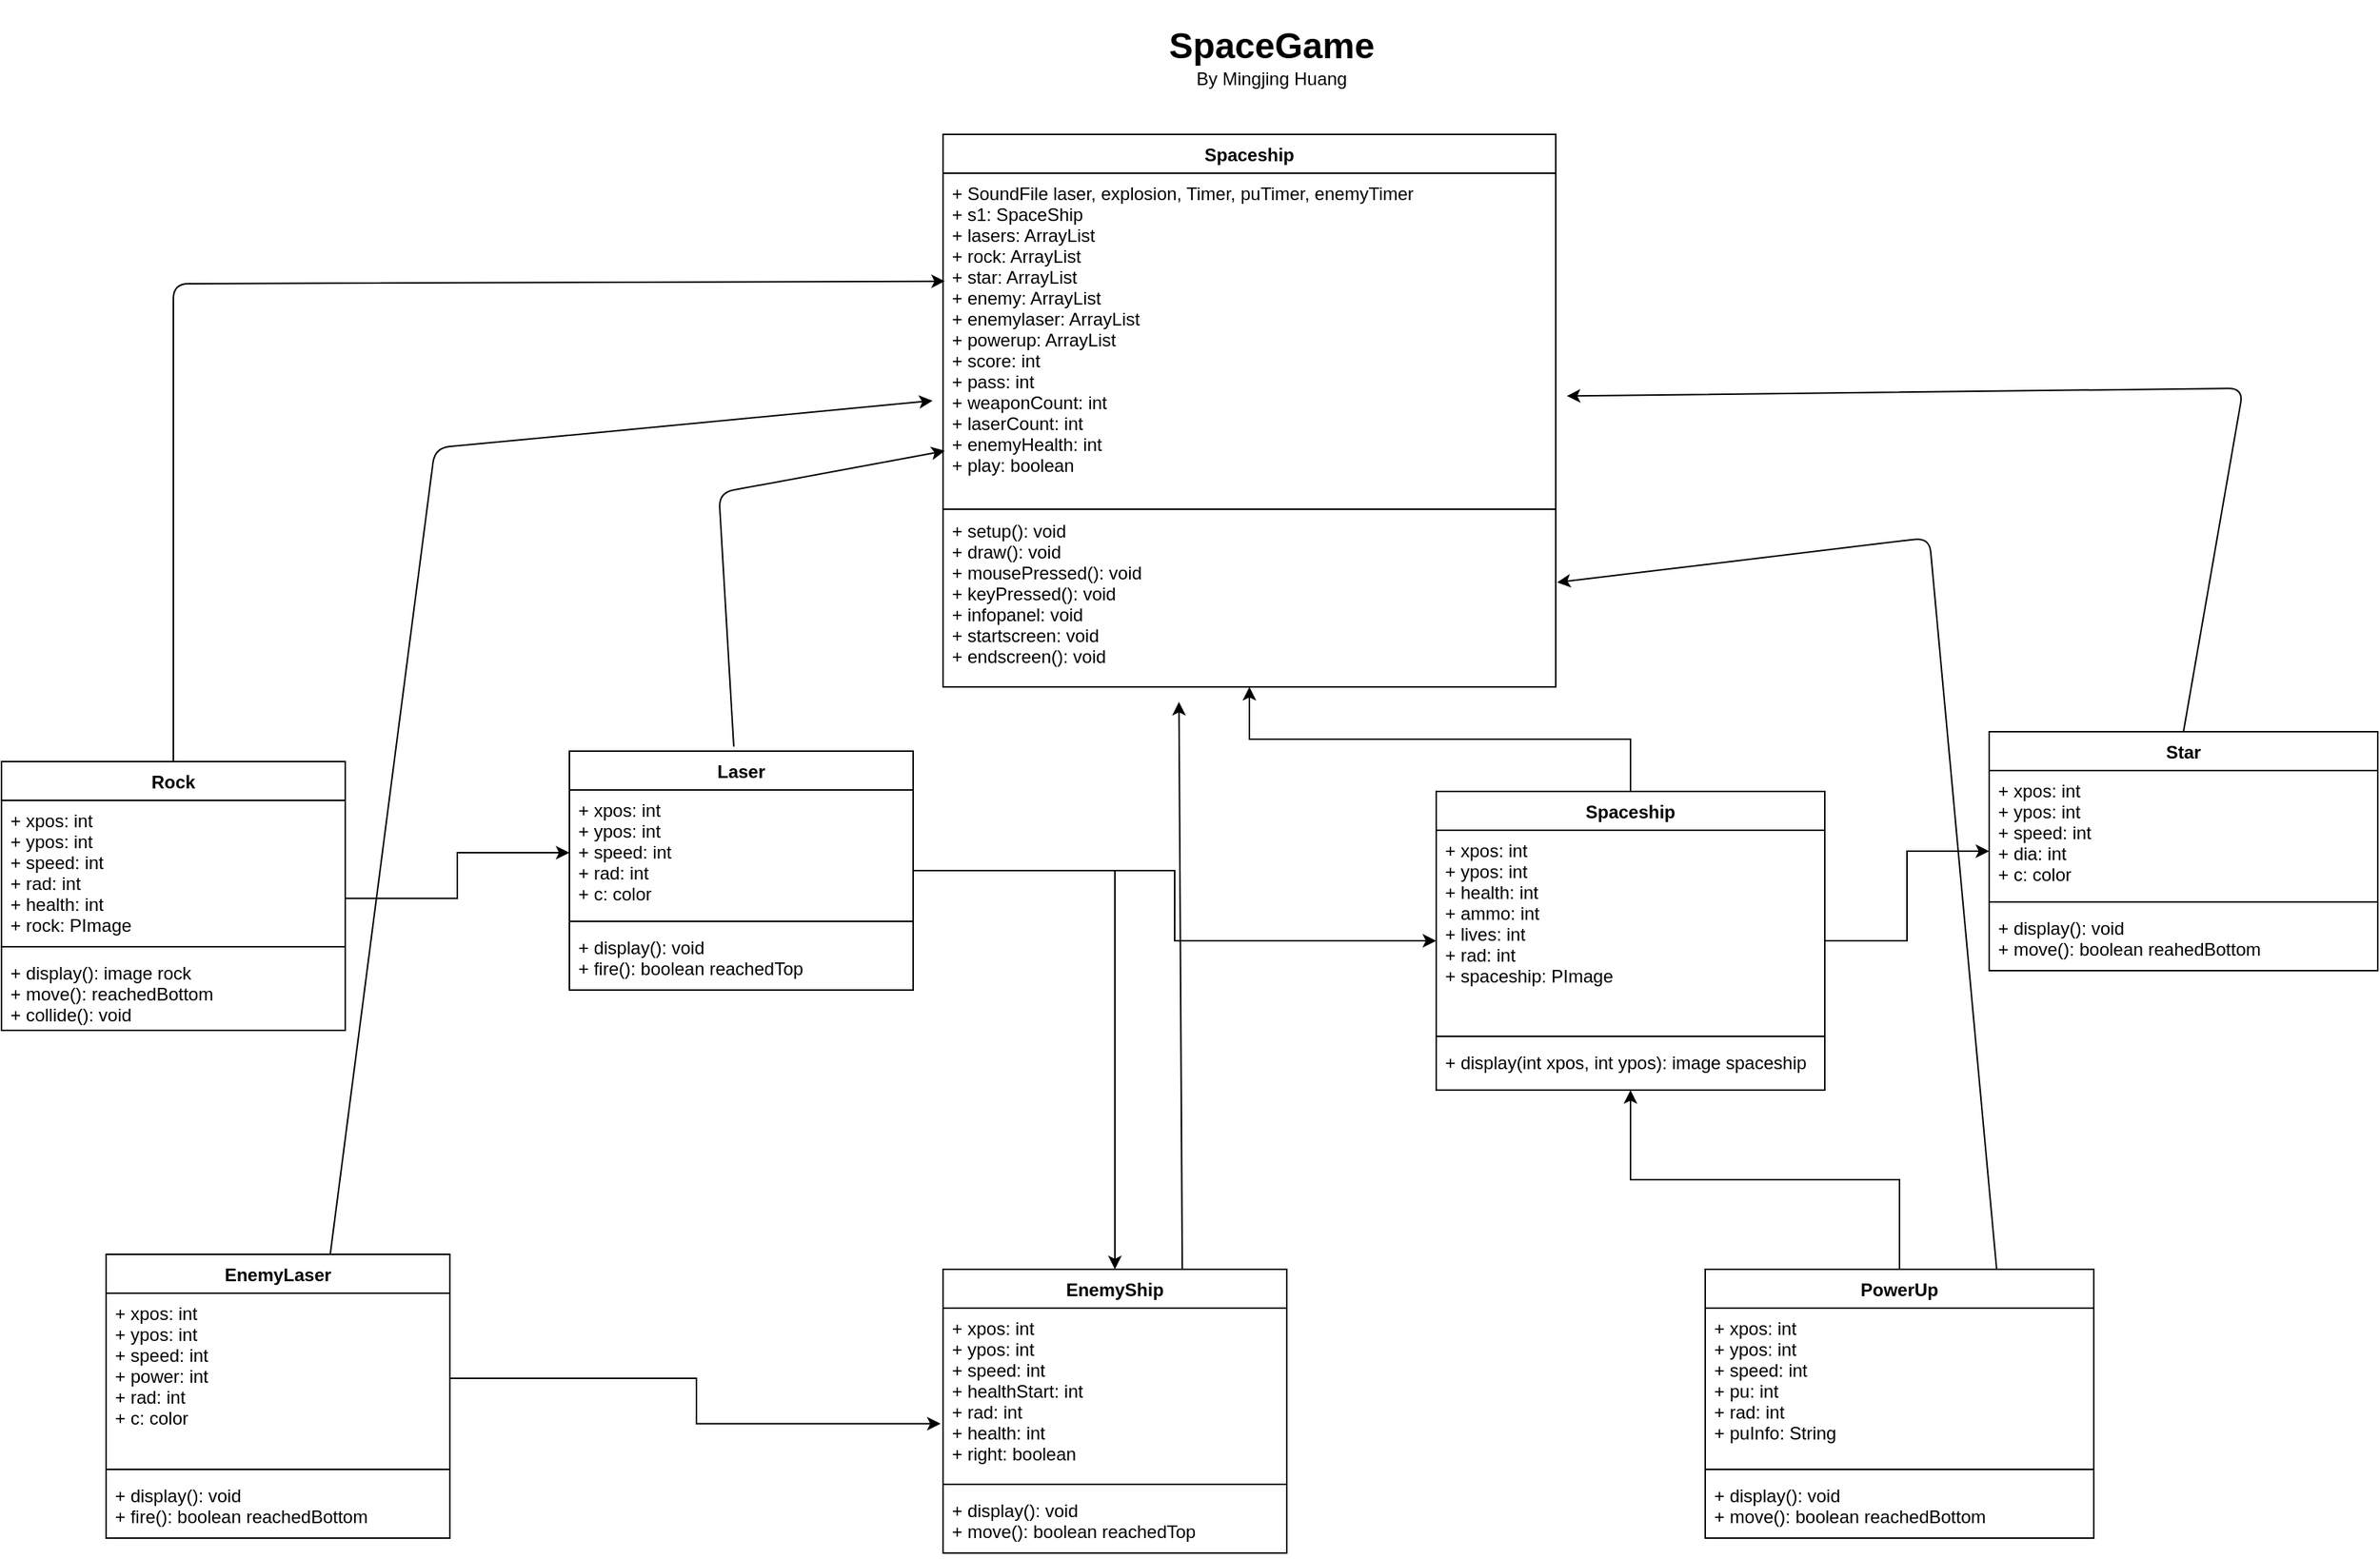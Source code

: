 <mxfile version="14.5.10" type="google"><diagram id="7VGnuwSyodWTg83OGtPK" name="Page-1"><mxGraphModel dx="1038" dy="491" grid="1" gridSize="10" guides="1" tooltips="1" connect="1" arrows="1" fold="1" page="1" pageScale="1" pageWidth="850" pageHeight="1100" math="0" shadow="0"><root><mxCell id="0"/><mxCell id="1" parent="0"/><mxCell id="d0R9iSy0ZkML4T42K2-J-2" value="&lt;h1&gt;&lt;/h1&gt;&lt;span style=&quot;font-size: 24px&quot;&gt;&lt;b&gt;SpaceGame&lt;br&gt;&lt;/b&gt;&lt;/span&gt;By Mingjing Huang" style="text;html=1;strokeColor=none;fillColor=none;align=center;verticalAlign=middle;whiteSpace=wrap;rounded=0;" parent="1" vertex="1"><mxGeometry x="850" y="20" width="160" height="20" as="geometry"/></mxCell><mxCell id="d0R9iSy0ZkML4T42K2-J-12" value="" style="edgeStyle=orthogonalEdgeStyle;rounded=0;orthogonalLoop=1;jettySize=auto;html=1;" parent="1" source="d0R9iSy0ZkML4T42K2-J-3" target="d0R9iSy0ZkML4T42K2-J-8" edge="1"><mxGeometry relative="1" as="geometry"/></mxCell><mxCell id="d0R9iSy0ZkML4T42K2-J-17" value="" style="edgeStyle=orthogonalEdgeStyle;rounded=0;orthogonalLoop=1;jettySize=auto;html=1;" parent="1" source="d0R9iSy0ZkML4T42K2-J-3" target="d0R9iSy0ZkML4T42K2-J-13" edge="1"><mxGeometry relative="1" as="geometry"/></mxCell><mxCell id="d0R9iSy0ZkML4T42K2-J-34" value="" style="edgeStyle=orthogonalEdgeStyle;rounded=0;orthogonalLoop=1;jettySize=auto;html=1;exitX=1;exitY=0.698;exitDx=0;exitDy=0;exitPerimeter=0;entryX=0;entryY=0.5;entryDx=0;entryDy=0;" parent="1" source="d0R9iSy0ZkML4T42K2-J-31" target="d0R9iSy0ZkML4T42K2-J-4" edge="1"><mxGeometry relative="1" as="geometry"><mxPoint x="320" y="230" as="targetPoint"/></mxGeometry></mxCell><mxCell id="d0R9iSy0ZkML4T42K2-J-3" value="Laser" style="swimlane;fontStyle=1;align=center;verticalAlign=top;childLayout=stackLayout;horizontal=1;startSize=26;horizontalStack=0;resizeParent=1;resizeParentMax=0;resizeLast=0;collapsible=1;marginBottom=0;" parent="1" vertex="1"><mxGeometry x="460" y="503" width="230" height="160" as="geometry"/></mxCell><mxCell id="d0R9iSy0ZkML4T42K2-J-4" value="+ xpos: int&#10;+ ypos: int&#10;+ speed: int&#10;+ rad: int&#10;+ c: color&#10;&#10;&#10;" style="text;strokeColor=none;fillColor=none;align=left;verticalAlign=top;spacingLeft=4;spacingRight=4;overflow=hidden;rotatable=0;points=[[0,0.5],[1,0.5]];portConstraint=eastwest;" parent="d0R9iSy0ZkML4T42K2-J-3" vertex="1"><mxGeometry y="26" width="230" height="84" as="geometry"/></mxCell><mxCell id="d0R9iSy0ZkML4T42K2-J-5" value="" style="line;strokeWidth=1;fillColor=none;align=left;verticalAlign=middle;spacingTop=-1;spacingLeft=3;spacingRight=3;rotatable=0;labelPosition=right;points=[];portConstraint=eastwest;" parent="d0R9iSy0ZkML4T42K2-J-3" vertex="1"><mxGeometry y="110" width="230" height="8" as="geometry"/></mxCell><mxCell id="d0R9iSy0ZkML4T42K2-J-6" value="+ display(): void&#10;+ fire(): boolean reachedTop" style="text;strokeColor=none;fillColor=none;align=left;verticalAlign=top;spacingLeft=4;spacingRight=4;overflow=hidden;rotatable=0;points=[[0,0.5],[1,0.5]];portConstraint=eastwest;" parent="d0R9iSy0ZkML4T42K2-J-3" vertex="1"><mxGeometry y="118" width="230" height="42" as="geometry"/></mxCell><mxCell id="d0R9iSy0ZkML4T42K2-J-28" value="" style="edgeStyle=orthogonalEdgeStyle;rounded=0;orthogonalLoop=1;jettySize=auto;html=1;exitX=0.5;exitY=0;exitDx=0;exitDy=0;entryX=0.5;entryY=1;entryDx=0;entryDy=0;entryPerimeter=0;" parent="1" source="d0R9iSy0ZkML4T42K2-J-24" target="d0R9iSy0ZkML4T42K2-J-11" edge="1"><mxGeometry relative="1" as="geometry"><mxPoint x="770" y="380" as="targetPoint"/></mxGeometry></mxCell><mxCell id="d0R9iSy0ZkML4T42K2-J-40" value="" style="edgeStyle=orthogonalEdgeStyle;rounded=0;orthogonalLoop=1;jettySize=auto;html=1;" parent="1" source="d0R9iSy0ZkML4T42K2-J-8" target="d0R9iSy0ZkML4T42K2-J-36" edge="1"><mxGeometry relative="1" as="geometry"/></mxCell><mxCell id="D3e5GGOk2JDbpo4R0eJJ-5" value="" style="edgeStyle=orthogonalEdgeStyle;rounded=0;orthogonalLoop=1;jettySize=auto;html=1;" parent="1" source="d0R9iSy0ZkML4T42K2-J-8" target="D3e5GGOk2JDbpo4R0eJJ-1" edge="1"><mxGeometry relative="1" as="geometry"/></mxCell><mxCell id="d0R9iSy0ZkML4T42K2-J-8" value="Spaceship" style="swimlane;fontStyle=1;align=center;verticalAlign=top;childLayout=stackLayout;horizontal=1;startSize=26;horizontalStack=0;resizeParent=1;resizeParentMax=0;resizeLast=0;collapsible=1;marginBottom=0;" parent="1" vertex="1"><mxGeometry x="1040" y="530" width="260" height="200" as="geometry"/></mxCell><mxCell id="d0R9iSy0ZkML4T42K2-J-9" value="+ xpos: int&#10;+ ypos: int&#10;+ health: int&#10;+ ammo: int&#10;+ lives: int&#10;+ rad: int&#10;+ spaceship: PImage&#10;&#10;" style="text;strokeColor=none;fillColor=none;align=left;verticalAlign=top;spacingLeft=4;spacingRight=4;overflow=hidden;rotatable=0;points=[[0,0.5],[1,0.5]];portConstraint=eastwest;" parent="d0R9iSy0ZkML4T42K2-J-8" vertex="1"><mxGeometry y="26" width="260" height="134" as="geometry"/></mxCell><mxCell id="d0R9iSy0ZkML4T42K2-J-10" value="" style="line;strokeWidth=1;fillColor=none;align=left;verticalAlign=middle;spacingTop=-1;spacingLeft=3;spacingRight=3;rotatable=0;labelPosition=right;points=[];portConstraint=eastwest;" parent="d0R9iSy0ZkML4T42K2-J-8" vertex="1"><mxGeometry y="160" width="260" height="8" as="geometry"/></mxCell><mxCell id="d0R9iSy0ZkML4T42K2-J-11" value="+ display(int xpos, int ypos): image spaceship" style="text;strokeColor=none;fillColor=none;align=left;verticalAlign=top;spacingLeft=4;spacingRight=4;overflow=hidden;rotatable=0;points=[[0,0.5],[1,0.5]];portConstraint=eastwest;" parent="d0R9iSy0ZkML4T42K2-J-8" vertex="1"><mxGeometry y="168" width="260" height="32" as="geometry"/></mxCell><mxCell id="d0R9iSy0ZkML4T42K2-J-22" value="" style="edgeStyle=orthogonalEdgeStyle;rounded=0;orthogonalLoop=1;jettySize=auto;html=1;entryX=-0.007;entryY=0.679;entryDx=0;entryDy=0;entryPerimeter=0;" parent="1" source="d0R9iSy0ZkML4T42K2-J-19" target="d0R9iSy0ZkML4T42K2-J-14" edge="1"><mxGeometry relative="1" as="geometry"><mxPoint x="270" y="560" as="sourcePoint"/><mxPoint x="300" y="510" as="targetPoint"/></mxGeometry></mxCell><mxCell id="d0R9iSy0ZkML4T42K2-J-13" value="EnemyShip" style="swimlane;fontStyle=1;align=center;verticalAlign=top;childLayout=stackLayout;horizontal=1;startSize=26;horizontalStack=0;resizeParent=1;resizeParentMax=0;resizeLast=0;collapsible=1;marginBottom=0;" parent="1" vertex="1"><mxGeometry x="710" y="850" width="230" height="190" as="geometry"/></mxCell><mxCell id="d0R9iSy0ZkML4T42K2-J-14" value="+ xpos: int&#10;+ ypos: int&#10;+ speed: int&#10;+ healthStart: int&#10;+ rad: int&#10;+ health: int&#10;+ right: boolean&#10;&#10;&#10;&#10;&#10;" style="text;strokeColor=none;fillColor=none;align=left;verticalAlign=top;spacingLeft=4;spacingRight=4;overflow=hidden;rotatable=0;points=[[0,0.5],[1,0.5]];portConstraint=eastwest;" parent="d0R9iSy0ZkML4T42K2-J-13" vertex="1"><mxGeometry y="26" width="230" height="114" as="geometry"/></mxCell><mxCell id="d0R9iSy0ZkML4T42K2-J-15" value="" style="line;strokeWidth=1;fillColor=none;align=left;verticalAlign=middle;spacingTop=-1;spacingLeft=3;spacingRight=3;rotatable=0;labelPosition=right;points=[];portConstraint=eastwest;" parent="d0R9iSy0ZkML4T42K2-J-13" vertex="1"><mxGeometry y="140" width="230" height="8" as="geometry"/></mxCell><mxCell id="d0R9iSy0ZkML4T42K2-J-16" value="+ display(): void&#10;+ move(): boolean reachedTop" style="text;strokeColor=none;fillColor=none;align=left;verticalAlign=top;spacingLeft=4;spacingRight=4;overflow=hidden;rotatable=0;points=[[0,0.5],[1,0.5]];portConstraint=eastwest;" parent="d0R9iSy0ZkML4T42K2-J-13" vertex="1"><mxGeometry y="148" width="230" height="42" as="geometry"/></mxCell><mxCell id="d0R9iSy0ZkML4T42K2-J-18" value="EnemyLaser" style="swimlane;fontStyle=1;align=center;verticalAlign=top;childLayout=stackLayout;horizontal=1;startSize=26;horizontalStack=0;resizeParent=1;resizeParentMax=0;resizeLast=0;collapsible=1;marginBottom=0;" parent="1" vertex="1"><mxGeometry x="150" y="840" width="230" height="190" as="geometry"/></mxCell><mxCell id="d0R9iSy0ZkML4T42K2-J-19" value="+ xpos: int&#10;+ ypos: int&#10;+ speed: int&#10;+ power: int&#10;+ rad: int&#10;+ c: color&#10;&#10;&#10;&#10;" style="text;strokeColor=none;fillColor=none;align=left;verticalAlign=top;spacingLeft=4;spacingRight=4;overflow=hidden;rotatable=0;points=[[0,0.5],[1,0.5]];portConstraint=eastwest;" parent="d0R9iSy0ZkML4T42K2-J-18" vertex="1"><mxGeometry y="26" width="230" height="114" as="geometry"/></mxCell><mxCell id="d0R9iSy0ZkML4T42K2-J-20" value="" style="line;strokeWidth=1;fillColor=none;align=left;verticalAlign=middle;spacingTop=-1;spacingLeft=3;spacingRight=3;rotatable=0;labelPosition=right;points=[];portConstraint=eastwest;" parent="d0R9iSy0ZkML4T42K2-J-18" vertex="1"><mxGeometry y="140" width="230" height="8" as="geometry"/></mxCell><mxCell id="d0R9iSy0ZkML4T42K2-J-21" value="+ display(): void&#10;+ fire(): boolean reachedBottom" style="text;strokeColor=none;fillColor=none;align=left;verticalAlign=top;spacingLeft=4;spacingRight=4;overflow=hidden;rotatable=0;points=[[0,0.5],[1,0.5]];portConstraint=eastwest;" parent="d0R9iSy0ZkML4T42K2-J-18" vertex="1"><mxGeometry y="148" width="230" height="42" as="geometry"/></mxCell><mxCell id="d0R9iSy0ZkML4T42K2-J-24" value="PowerUp" style="swimlane;fontStyle=1;align=center;verticalAlign=top;childLayout=stackLayout;horizontal=1;startSize=26;horizontalStack=0;resizeParent=1;resizeParentMax=0;resizeLast=0;collapsible=1;marginBottom=0;" parent="1" vertex="1"><mxGeometry x="1220" y="850" width="260" height="180" as="geometry"/></mxCell><mxCell id="d0R9iSy0ZkML4T42K2-J-25" value="+ xpos: int&#10;+ ypos: int&#10;+ speed: int&#10;+ pu: int&#10;+ rad: int&#10;+ puInfo: String&#10;&#10;" style="text;strokeColor=none;fillColor=none;align=left;verticalAlign=top;spacingLeft=4;spacingRight=4;overflow=hidden;rotatable=0;points=[[0,0.5],[1,0.5]];portConstraint=eastwest;" parent="d0R9iSy0ZkML4T42K2-J-24" vertex="1"><mxGeometry y="26" width="260" height="104" as="geometry"/></mxCell><mxCell id="d0R9iSy0ZkML4T42K2-J-26" value="" style="line;strokeWidth=1;fillColor=none;align=left;verticalAlign=middle;spacingTop=-1;spacingLeft=3;spacingRight=3;rotatable=0;labelPosition=right;points=[];portConstraint=eastwest;" parent="d0R9iSy0ZkML4T42K2-J-24" vertex="1"><mxGeometry y="130" width="260" height="8" as="geometry"/></mxCell><mxCell id="d0R9iSy0ZkML4T42K2-J-27" value="+ display(): void&#10;+ move(): boolean reachedBottom" style="text;strokeColor=none;fillColor=none;align=left;verticalAlign=top;spacingLeft=4;spacingRight=4;overflow=hidden;rotatable=0;points=[[0,0.5],[1,0.5]];portConstraint=eastwest;" parent="d0R9iSy0ZkML4T42K2-J-24" vertex="1"><mxGeometry y="138" width="260" height="42" as="geometry"/></mxCell><mxCell id="d0R9iSy0ZkML4T42K2-J-30" value="Rock" style="swimlane;fontStyle=1;align=center;verticalAlign=top;childLayout=stackLayout;horizontal=1;startSize=26;horizontalStack=0;resizeParent=1;resizeParentMax=0;resizeLast=0;collapsible=1;marginBottom=0;" parent="1" vertex="1"><mxGeometry x="80" y="510" width="230" height="180" as="geometry"/></mxCell><mxCell id="d0R9iSy0ZkML4T42K2-J-31" value="+ xpos: int&#10;+ ypos: int&#10;+ speed: int&#10;+ rad: int&#10;+ health: int&#10;+ rock: PImage&#10;&#10;&#10;" style="text;strokeColor=none;fillColor=none;align=left;verticalAlign=top;spacingLeft=4;spacingRight=4;overflow=hidden;rotatable=0;points=[[0,0.5],[1,0.5]];portConstraint=eastwest;" parent="d0R9iSy0ZkML4T42K2-J-30" vertex="1"><mxGeometry y="26" width="230" height="94" as="geometry"/></mxCell><mxCell id="d0R9iSy0ZkML4T42K2-J-32" value="" style="line;strokeWidth=1;fillColor=none;align=left;verticalAlign=middle;spacingTop=-1;spacingLeft=3;spacingRight=3;rotatable=0;labelPosition=right;points=[];portConstraint=eastwest;" parent="d0R9iSy0ZkML4T42K2-J-30" vertex="1"><mxGeometry y="120" width="230" height="8" as="geometry"/></mxCell><mxCell id="d0R9iSy0ZkML4T42K2-J-33" value="+ display(): image rock&#10;+ move(): reachedBottom&#10;+ collide(): void&#10;" style="text;strokeColor=none;fillColor=none;align=left;verticalAlign=top;spacingLeft=4;spacingRight=4;overflow=hidden;rotatable=0;points=[[0,0.5],[1,0.5]];portConstraint=eastwest;" parent="d0R9iSy0ZkML4T42K2-J-30" vertex="1"><mxGeometry y="128" width="230" height="52" as="geometry"/></mxCell><mxCell id="d0R9iSy0ZkML4T42K2-J-36" value="Star" style="swimlane;fontStyle=1;align=center;verticalAlign=top;childLayout=stackLayout;horizontal=1;startSize=26;horizontalStack=0;resizeParent=1;resizeParentMax=0;resizeLast=0;collapsible=1;marginBottom=0;" parent="1" vertex="1"><mxGeometry x="1410" y="490" width="260" height="160" as="geometry"/></mxCell><mxCell id="d0R9iSy0ZkML4T42K2-J-37" value="+ xpos: int&#10;+ ypos: int&#10;+ speed: int&#10;+ dia: int&#10;+ c: color&#10;" style="text;strokeColor=none;fillColor=none;align=left;verticalAlign=top;spacingLeft=4;spacingRight=4;overflow=hidden;rotatable=0;points=[[0,0.5],[1,0.5]];portConstraint=eastwest;" parent="d0R9iSy0ZkML4T42K2-J-36" vertex="1"><mxGeometry y="26" width="260" height="84" as="geometry"/></mxCell><mxCell id="d0R9iSy0ZkML4T42K2-J-38" value="" style="line;strokeWidth=1;fillColor=none;align=left;verticalAlign=middle;spacingTop=-1;spacingLeft=3;spacingRight=3;rotatable=0;labelPosition=right;points=[];portConstraint=eastwest;" parent="d0R9iSy0ZkML4T42K2-J-36" vertex="1"><mxGeometry y="110" width="260" height="8" as="geometry"/></mxCell><mxCell id="d0R9iSy0ZkML4T42K2-J-39" value="+ display(): void&#10;+ move(): boolean reahedBottom" style="text;strokeColor=none;fillColor=none;align=left;verticalAlign=top;spacingLeft=4;spacingRight=4;overflow=hidden;rotatable=0;points=[[0,0.5],[1,0.5]];portConstraint=eastwest;" parent="d0R9iSy0ZkML4T42K2-J-36" vertex="1"><mxGeometry y="118" width="260" height="42" as="geometry"/></mxCell><mxCell id="D3e5GGOk2JDbpo4R0eJJ-1" value="Spaceship" style="swimlane;fontStyle=1;align=center;verticalAlign=top;childLayout=stackLayout;horizontal=1;startSize=26;horizontalStack=0;resizeParent=1;resizeParentMax=0;resizeLast=0;collapsible=1;marginBottom=0;" parent="1" vertex="1"><mxGeometry x="710" y="90" width="410" height="370" as="geometry"/></mxCell><mxCell id="D3e5GGOk2JDbpo4R0eJJ-2" value="+ SoundFile laser, explosion, Timer, puTimer, enemyTimer&#10;+ s1: SpaceShip&#10;+ lasers: ArrayList&#10;+ rock: ArrayList&#10;+ star: ArrayList&#10;+ enemy: ArrayList&#10;+ enemylaser: ArrayList&#10;+ powerup: ArrayList&#10;+ score: int&#10;+ pass: int&#10;+ weaponCount: int&#10;+ laserCount: int&#10;+ enemyHealth: int&#10;+ play: boolean&#10;&#10;" style="text;strokeColor=none;fillColor=none;align=left;verticalAlign=top;spacingLeft=4;spacingRight=4;overflow=hidden;rotatable=0;points=[[0,0.5],[1,0.5]];portConstraint=eastwest;" parent="D3e5GGOk2JDbpo4R0eJJ-1" vertex="1"><mxGeometry y="26" width="410" height="224" as="geometry"/></mxCell><mxCell id="D3e5GGOk2JDbpo4R0eJJ-3" value="" style="line;strokeWidth=1;fillColor=none;align=left;verticalAlign=middle;spacingTop=-1;spacingLeft=3;spacingRight=3;rotatable=0;labelPosition=right;points=[];portConstraint=eastwest;" parent="D3e5GGOk2JDbpo4R0eJJ-1" vertex="1"><mxGeometry y="250" width="410" height="2" as="geometry"/></mxCell><mxCell id="D3e5GGOk2JDbpo4R0eJJ-4" value="+ setup(): void&#10;+ draw(): void&#10;+ mousePressed(): void&#10;+ keyPressed(): void&#10;+ infopanel: void&#10;+ startscreen: void&#10;+ endscreen(): void&#10;&#10;" style="text;strokeColor=none;fillColor=none;align=left;verticalAlign=top;spacingLeft=4;spacingRight=4;overflow=hidden;rotatable=0;points=[[0,0.5],[1,0.5]];portConstraint=eastwest;" parent="D3e5GGOk2JDbpo4R0eJJ-1" vertex="1"><mxGeometry y="252" width="410" height="118" as="geometry"/></mxCell><mxCell id="D3e5GGOk2JDbpo4R0eJJ-9" value="" style="endArrow=classic;html=1;entryX=0.003;entryY=0.83;entryDx=0;entryDy=0;entryPerimeter=0;" parent="1" target="D3e5GGOk2JDbpo4R0eJJ-2" edge="1"><mxGeometry width="50" height="50" relative="1" as="geometry"><mxPoint x="570" y="500" as="sourcePoint"/><mxPoint x="670" y="310" as="targetPoint"/><Array as="points"><mxPoint x="560" y="330"/></Array></mxGeometry></mxCell><mxCell id="D3e5GGOk2JDbpo4R0eJJ-11" value="" style="endArrow=classic;html=1;exitX=0.5;exitY=0;exitDx=0;exitDy=0;entryX=0.003;entryY=0.323;entryDx=0;entryDy=0;entryPerimeter=0;" parent="1" source="d0R9iSy0ZkML4T42K2-J-30" target="D3e5GGOk2JDbpo4R0eJJ-2" edge="1"><mxGeometry width="50" height="50" relative="1" as="geometry"><mxPoint x="830" y="720" as="sourcePoint"/><mxPoint x="260" y="130" as="targetPoint"/><Array as="points"><mxPoint x="195" y="190"/></Array></mxGeometry></mxCell><mxCell id="D3e5GGOk2JDbpo4R0eJJ-12" value="" style="endArrow=classic;html=1;exitX=0.5;exitY=0;exitDx=0;exitDy=0;entryX=1.018;entryY=0.666;entryDx=0;entryDy=0;entryPerimeter=0;" parent="1" source="d0R9iSy0ZkML4T42K2-J-36" target="D3e5GGOk2JDbpo4R0eJJ-2" edge="1"><mxGeometry width="50" height="50" relative="1" as="geometry"><mxPoint x="830" y="720" as="sourcePoint"/><mxPoint x="1530" y="140" as="targetPoint"/><Array as="points"><mxPoint x="1580" y="260"/></Array></mxGeometry></mxCell><mxCell id="D3e5GGOk2JDbpo4R0eJJ-14" value="" style="endArrow=classic;html=1;exitX=0.652;exitY=0;exitDx=0;exitDy=0;exitPerimeter=0;entryX=-0.017;entryY=0.68;entryDx=0;entryDy=0;entryPerimeter=0;" parent="1" source="d0R9iSy0ZkML4T42K2-J-18" target="D3e5GGOk2JDbpo4R0eJJ-2" edge="1"><mxGeometry width="50" height="50" relative="1" as="geometry"><mxPoint x="830" y="720" as="sourcePoint"/><mxPoint x="430" y="280" as="targetPoint"/><Array as="points"><mxPoint x="370" y="300"/></Array></mxGeometry></mxCell><mxCell id="D3e5GGOk2JDbpo4R0eJJ-15" value="" style="endArrow=classic;html=1;exitX=0.696;exitY=0;exitDx=0;exitDy=0;exitPerimeter=0;entryX=0.385;entryY=1.085;entryDx=0;entryDy=0;entryPerimeter=0;" parent="1" source="d0R9iSy0ZkML4T42K2-J-13" target="D3e5GGOk2JDbpo4R0eJJ-4" edge="1"><mxGeometry width="50" height="50" relative="1" as="geometry"><mxPoint x="830" y="720" as="sourcePoint"/><mxPoint x="880" y="670" as="targetPoint"/></mxGeometry></mxCell><mxCell id="D3e5GGOk2JDbpo4R0eJJ-16" value="" style="endArrow=classic;html=1;exitX=0.75;exitY=0;exitDx=0;exitDy=0;entryX=1.002;entryY=0.407;entryDx=0;entryDy=0;entryPerimeter=0;" parent="1" source="d0R9iSy0ZkML4T42K2-J-24" target="D3e5GGOk2JDbpo4R0eJJ-4" edge="1"><mxGeometry width="50" height="50" relative="1" as="geometry"><mxPoint x="830" y="720" as="sourcePoint"/><mxPoint x="1330" y="320" as="targetPoint"/><Array as="points"><mxPoint x="1370" y="360"/></Array></mxGeometry></mxCell></root></mxGraphModel></diagram></mxfile>